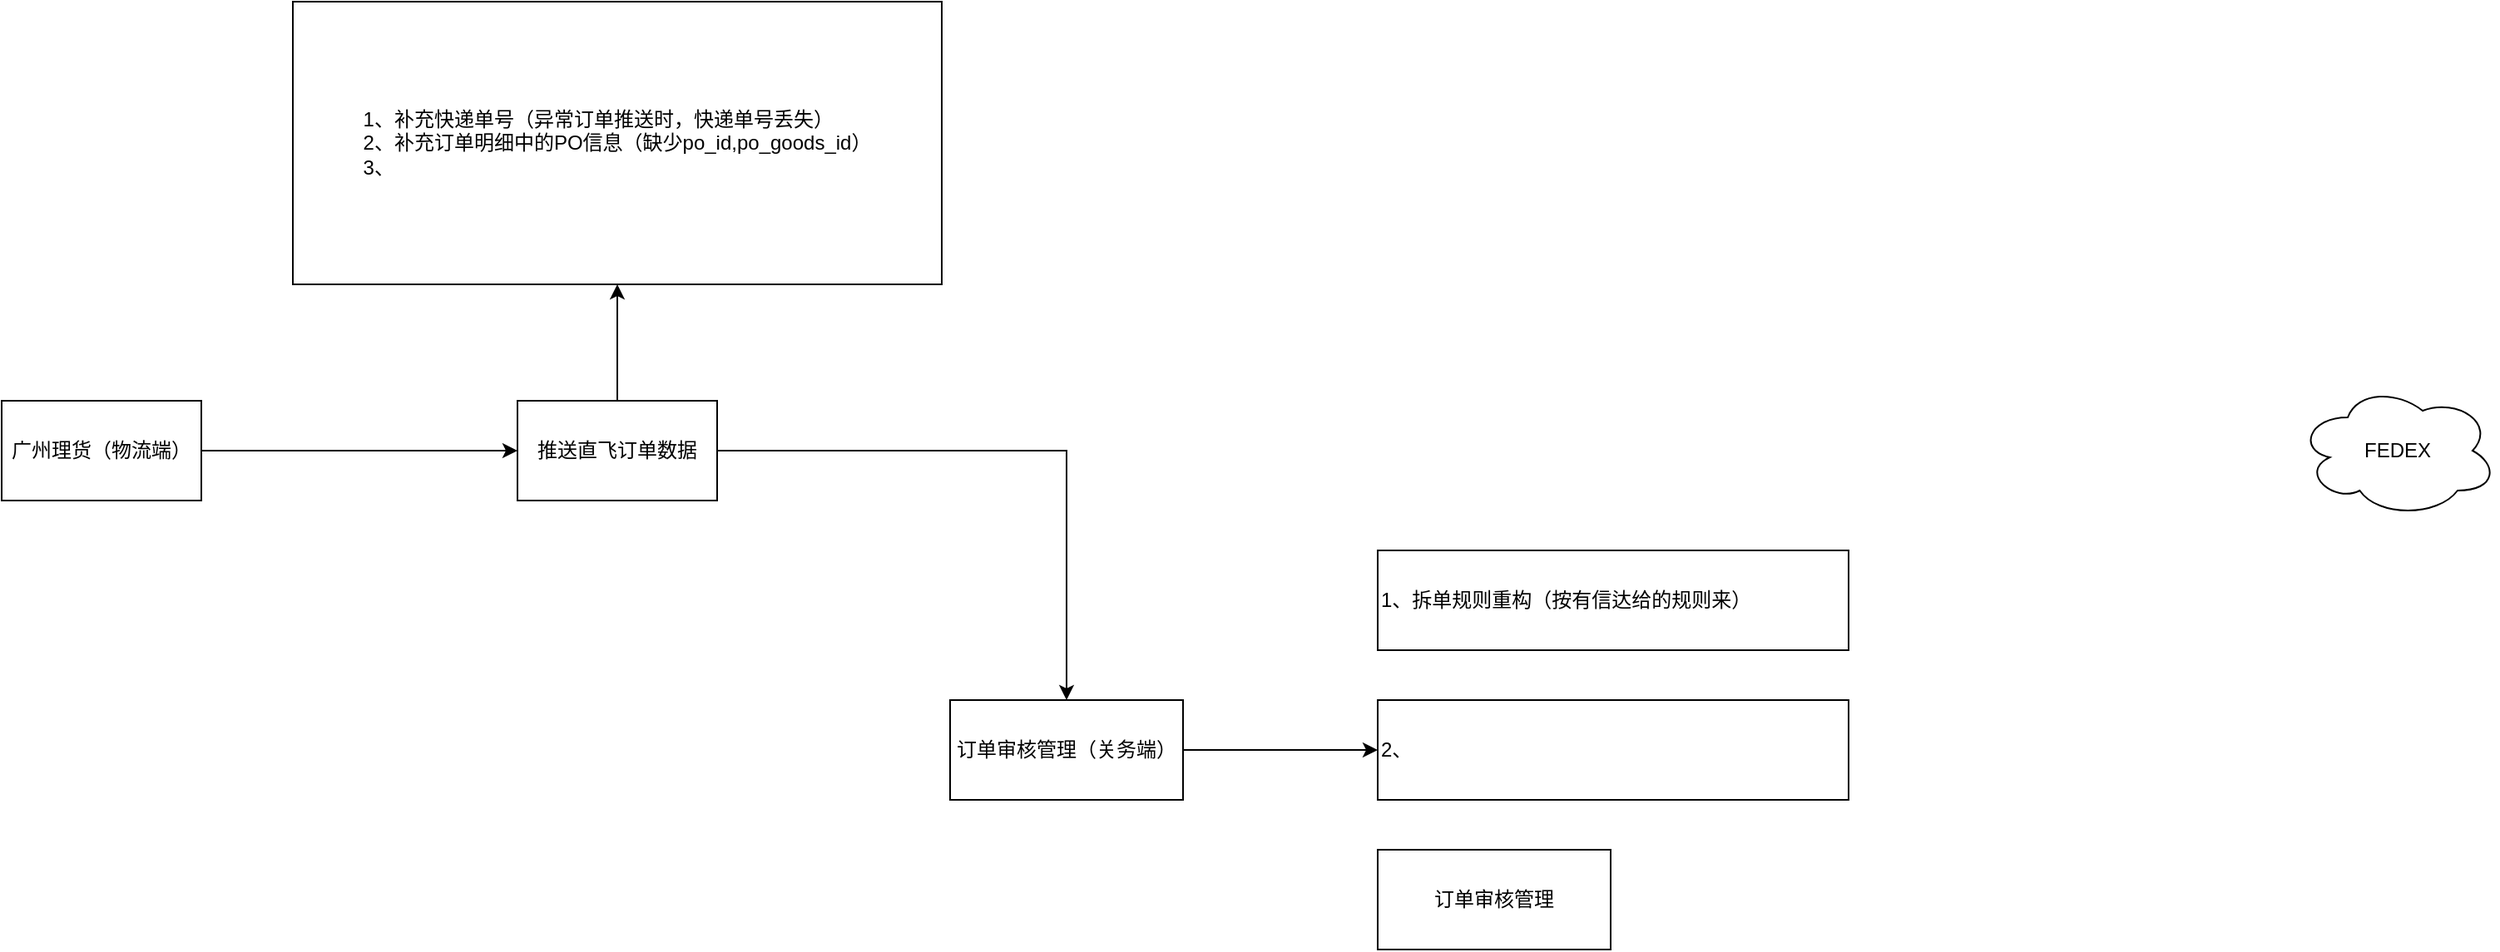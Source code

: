 <mxfile version="14.1.9" type="github">
  <diagram id="JE4b1-aOM9eqMM7_Cl9-" name="广州直飞流程梳理">
    <mxGraphModel dx="10121" dy="6190" grid="1" gridSize="10" guides="1" tooltips="1" connect="1" arrows="1" fold="1" page="1" pageScale="1" pageWidth="827" pageHeight="1169" math="0" shadow="0">
      <root>
        <mxCell id="0" />
        <mxCell id="1" parent="0" />
        <mxCell id="FeKwvckmVGGIuLmz-bJZ-4" value="" style="edgeStyle=orthogonalEdgeStyle;rounded=0;orthogonalLoop=1;jettySize=auto;html=1;" parent="1" source="FeKwvckmVGGIuLmz-bJZ-2" target="FeKwvckmVGGIuLmz-bJZ-3" edge="1">
          <mxGeometry relative="1" as="geometry" />
        </mxCell>
        <mxCell id="FeKwvckmVGGIuLmz-bJZ-2" value="广州理货（物流端）" style="rounded=0;whiteSpace=wrap;html=1;" parent="1" vertex="1">
          <mxGeometry y="110" width="120" height="60" as="geometry" />
        </mxCell>
        <mxCell id="e9G2HlhrvTSdlEhlno0_-2" value="" style="edgeStyle=orthogonalEdgeStyle;rounded=0;orthogonalLoop=1;jettySize=auto;html=1;" edge="1" parent="1" source="FeKwvckmVGGIuLmz-bJZ-3" target="e9G2HlhrvTSdlEhlno0_-1">
          <mxGeometry relative="1" as="geometry" />
        </mxCell>
        <mxCell id="e9G2HlhrvTSdlEhlno0_-16" style="edgeStyle=orthogonalEdgeStyle;rounded=0;orthogonalLoop=1;jettySize=auto;html=1;exitX=0.5;exitY=0;exitDx=0;exitDy=0;" edge="1" parent="1" source="FeKwvckmVGGIuLmz-bJZ-3" target="e9G2HlhrvTSdlEhlno0_-11">
          <mxGeometry relative="1" as="geometry" />
        </mxCell>
        <mxCell id="FeKwvckmVGGIuLmz-bJZ-3" value="推送直飞订单数据" style="whiteSpace=wrap;html=1;rounded=0;" parent="1" vertex="1">
          <mxGeometry x="310" y="110" width="120" height="60" as="geometry" />
        </mxCell>
        <mxCell id="e9G2HlhrvTSdlEhlno0_-17" style="edgeStyle=orthogonalEdgeStyle;rounded=0;orthogonalLoop=1;jettySize=auto;html=1;exitX=1;exitY=0.5;exitDx=0;exitDy=0;entryX=0;entryY=0.5;entryDx=0;entryDy=0;" edge="1" parent="1" source="e9G2HlhrvTSdlEhlno0_-1" target="e9G2HlhrvTSdlEhlno0_-14">
          <mxGeometry relative="1" as="geometry" />
        </mxCell>
        <mxCell id="e9G2HlhrvTSdlEhlno0_-1" value="订单审核管理（关务端）" style="whiteSpace=wrap;html=1;rounded=0;" vertex="1" parent="1">
          <mxGeometry x="570" y="290" width="140" height="60" as="geometry" />
        </mxCell>
        <mxCell id="e9G2HlhrvTSdlEhlno0_-5" value="FEDEX" style="ellipse;shape=cloud;whiteSpace=wrap;html=1;" vertex="1" parent="1">
          <mxGeometry x="1380" y="100" width="120" height="80" as="geometry" />
        </mxCell>
        <mxCell id="e9G2HlhrvTSdlEhlno0_-11" value="&lt;div style=&quot;text-align: left&quot;&gt;&lt;span&gt;1、补充快递单号（异常订单推送时，快递单号丢失）&lt;/span&gt;&lt;/div&gt;&lt;div style=&quot;text-align: left&quot;&gt;&lt;span&gt;2、补充订单明细中的PO信息（缺少po_id,po_goods_id）&lt;/span&gt;&lt;/div&gt;&lt;div style=&quot;text-align: left&quot;&gt;&lt;span&gt;3、&lt;/span&gt;&lt;/div&gt;" style="whiteSpace=wrap;html=1;rounded=0;" vertex="1" parent="1">
          <mxGeometry x="175" y="-130" width="390" height="170" as="geometry" />
        </mxCell>
        <mxCell id="e9G2HlhrvTSdlEhlno0_-13" value="1、拆单规则重构（按有信达给的规则来）" style="whiteSpace=wrap;html=1;rounded=0;align=left;" vertex="1" parent="1">
          <mxGeometry x="827" y="200" width="283" height="60" as="geometry" />
        </mxCell>
        <mxCell id="e9G2HlhrvTSdlEhlno0_-14" value="2、" style="whiteSpace=wrap;html=1;rounded=0;align=left;" vertex="1" parent="1">
          <mxGeometry x="827" y="290" width="283" height="60" as="geometry" />
        </mxCell>
        <mxCell id="e9G2HlhrvTSdlEhlno0_-15" value="订单审核管理" style="whiteSpace=wrap;html=1;rounded=0;" vertex="1" parent="1">
          <mxGeometry x="827" y="380" width="140" height="60" as="geometry" />
        </mxCell>
      </root>
    </mxGraphModel>
  </diagram>
</mxfile>
